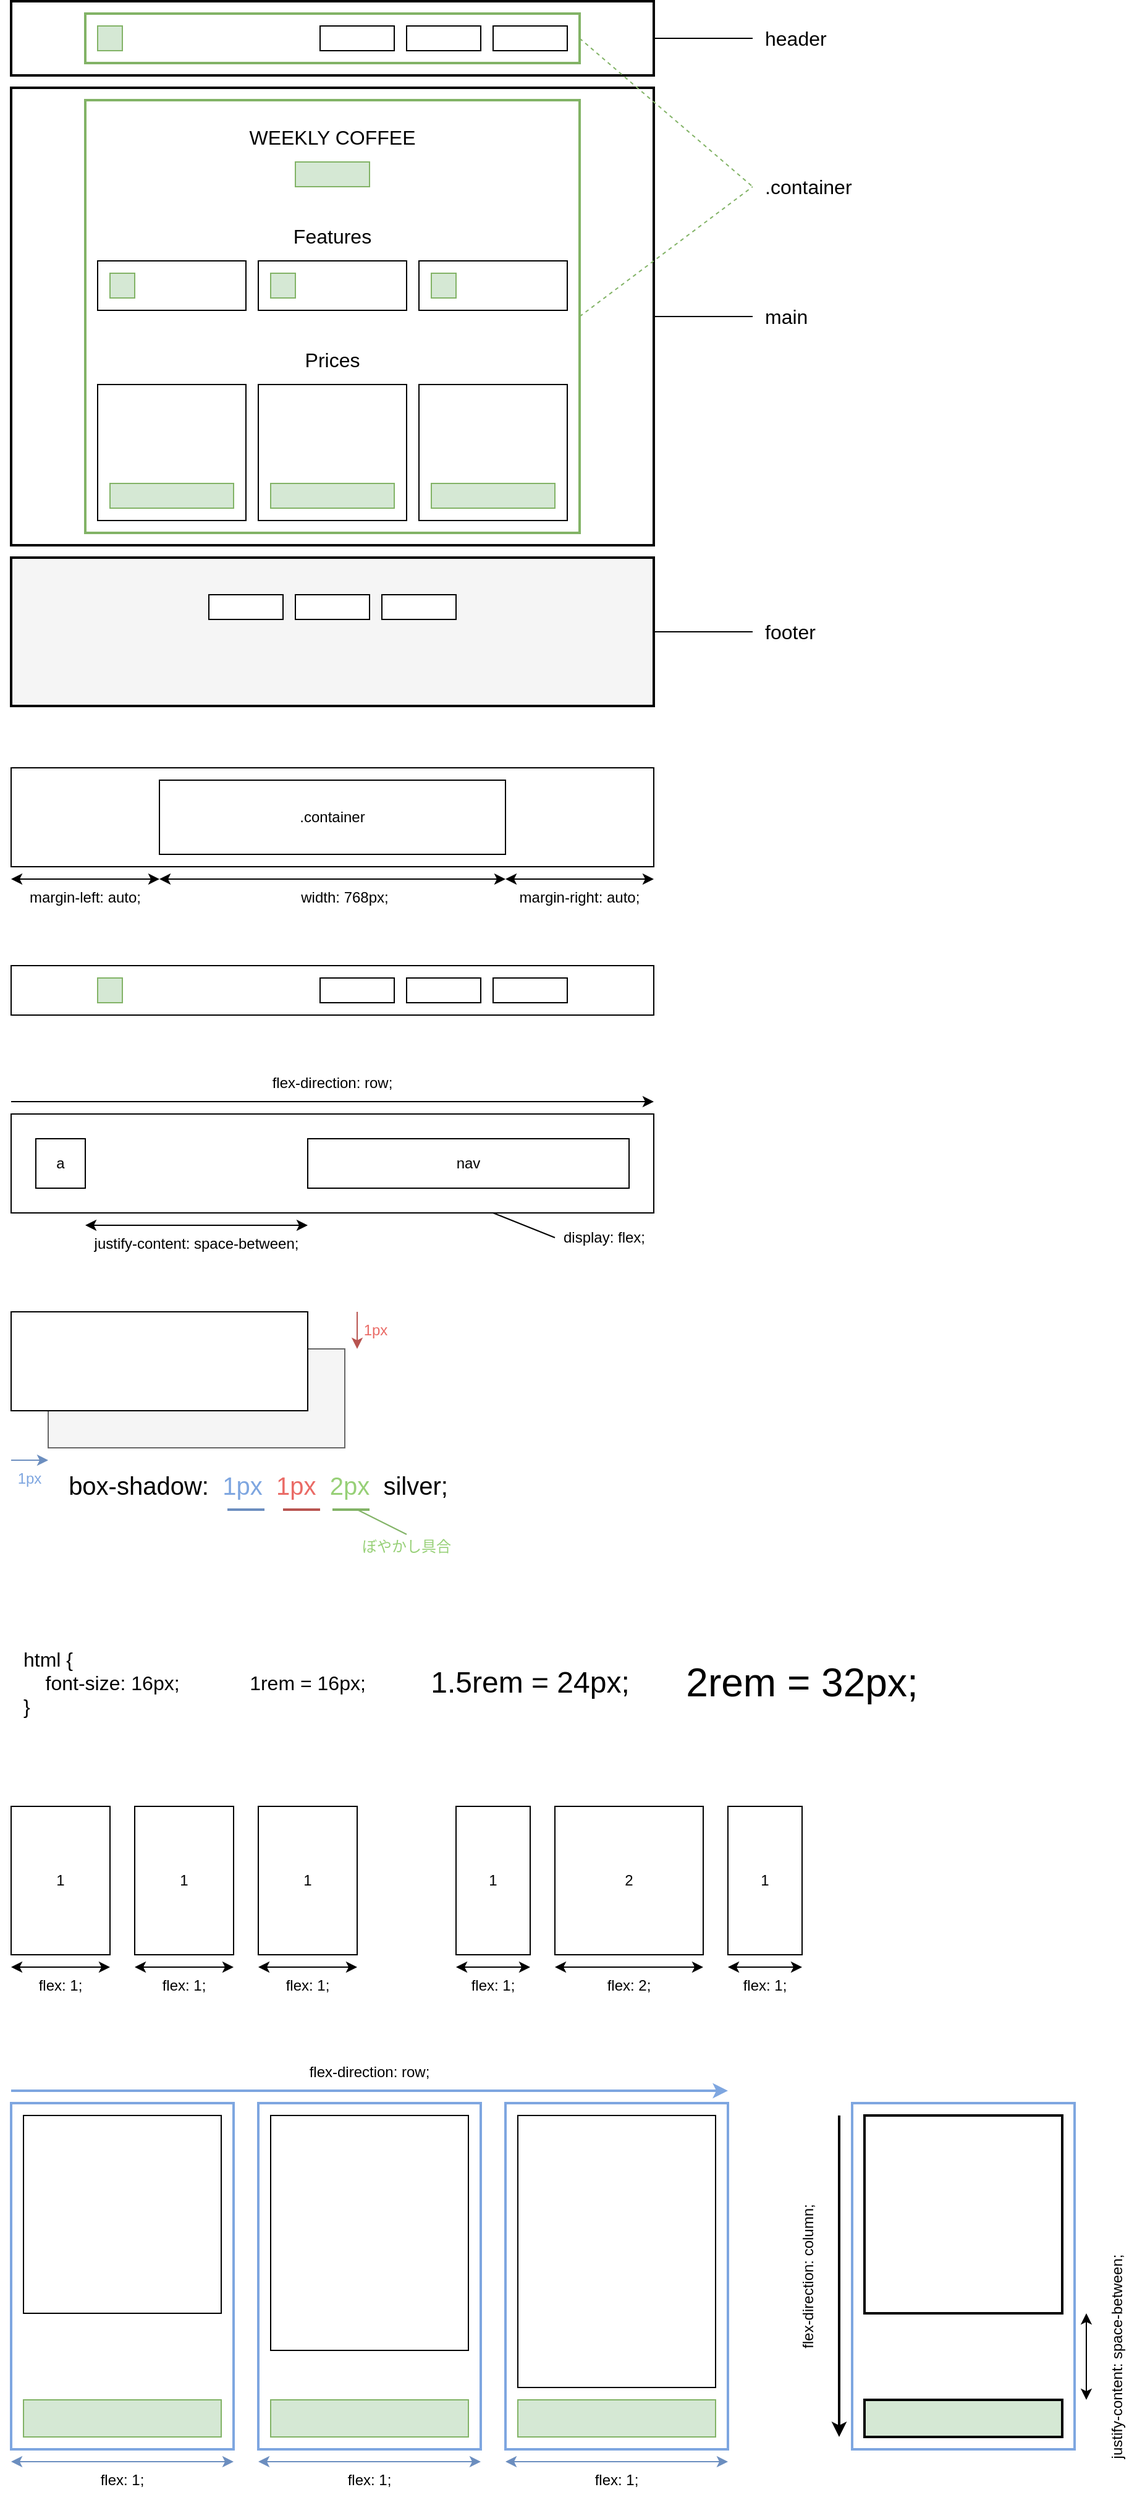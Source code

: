 <mxfile version="14.6.13" type="device" pages="2"><diagram id="ufCIuJMLDKT3AqVYMd8n" name="service"><mxGraphModel dx="1106" dy="997" grid="1" gridSize="10" guides="1" tooltips="1" connect="1" arrows="1" fold="1" page="1" pageScale="1" pageWidth="1169" pageHeight="827" math="0" shadow="0"><root><mxCell id="0"/><mxCell id="1" parent="0"/><mxCell id="zTgEbxhktrllJ_oPU48O-76" value="" style="rounded=0;whiteSpace=wrap;html=1;strokeWidth=1;fontSize=12;align=center;" parent="1" vertex="1"><mxGeometry x="40" y="920" width="520" height="80" as="geometry"/></mxCell><mxCell id="zTgEbxhktrllJ_oPU48O-57" value="a" style="rounded=0;whiteSpace=wrap;html=1;strokeWidth=1;fontSize=12;align=center;" parent="1" vertex="1"><mxGeometry x="60" y="940" width="40" height="40" as="geometry"/></mxCell><mxCell id="zTgEbxhktrllJ_oPU48O-5" value="" style="rounded=0;whiteSpace=wrap;html=1;fontSize=16;strokeWidth=2;" parent="1" vertex="1"><mxGeometry x="40" y="20" width="520" height="60" as="geometry"/></mxCell><mxCell id="zTgEbxhktrllJ_oPU48O-6" value="" style="rounded=0;whiteSpace=wrap;html=1;fontSize=16;strokeWidth=2;" parent="1" vertex="1"><mxGeometry x="40" y="90" width="520" height="370" as="geometry"/></mxCell><mxCell id="zTgEbxhktrllJ_oPU48O-7" value="" style="rounded=0;whiteSpace=wrap;html=1;fontSize=16;fillColor=#f5f5f5;fontColor=#333333;strokeWidth=2;" parent="1" vertex="1"><mxGeometry x="40" y="470" width="520" height="120" as="geometry"/></mxCell><mxCell id="zTgEbxhktrllJ_oPU48O-19" value="" style="rounded=0;whiteSpace=wrap;html=1;fontSize=16;" parent="1" vertex="1"><mxGeometry x="270" y="500" width="60" height="20" as="geometry"/></mxCell><mxCell id="zTgEbxhktrllJ_oPU48O-20" value="" style="rounded=0;whiteSpace=wrap;html=1;fontSize=16;" parent="1" vertex="1"><mxGeometry x="340" y="500" width="60" height="20" as="geometry"/></mxCell><mxCell id="zTgEbxhktrllJ_oPU48O-21" value="" style="rounded=0;whiteSpace=wrap;html=1;fontSize=16;" parent="1" vertex="1"><mxGeometry x="200" y="500" width="60" height="20" as="geometry"/></mxCell><mxCell id="zTgEbxhktrllJ_oPU48O-32" value="header" style="text;html=1;strokeColor=none;fillColor=none;align=left;verticalAlign=middle;whiteSpace=wrap;rounded=0;fontSize=16;spacingLeft=8;" parent="1" vertex="1"><mxGeometry x="640" y="30" width="120" height="40" as="geometry"/></mxCell><mxCell id="zTgEbxhktrllJ_oPU48O-33" value="main" style="text;html=1;strokeColor=none;fillColor=none;align=left;verticalAlign=middle;whiteSpace=wrap;rounded=0;fontSize=16;spacingLeft=8;" parent="1" vertex="1"><mxGeometry x="640" y="255" width="120" height="40" as="geometry"/></mxCell><mxCell id="zTgEbxhktrllJ_oPU48O-34" value="footer" style="text;html=1;strokeColor=none;fillColor=none;align=left;verticalAlign=middle;whiteSpace=wrap;rounded=0;fontSize=16;spacingLeft=8;" parent="1" vertex="1"><mxGeometry x="640" y="510" width="120" height="40" as="geometry"/></mxCell><mxCell id="zTgEbxhktrllJ_oPU48O-35" value="" style="endArrow=none;html=1;fontSize=16;exitX=1;exitY=0.5;exitDx=0;exitDy=0;entryX=0;entryY=0.5;entryDx=0;entryDy=0;" parent="1" source="zTgEbxhktrllJ_oPU48O-5" target="zTgEbxhktrllJ_oPU48O-32" edge="1"><mxGeometry width="50" height="50" relative="1" as="geometry"><mxPoint x="720" y="340" as="sourcePoint"/><mxPoint x="770" y="290" as="targetPoint"/></mxGeometry></mxCell><mxCell id="zTgEbxhktrllJ_oPU48O-36" value="" style="endArrow=none;html=1;fontSize=16;exitX=1;exitY=0.5;exitDx=0;exitDy=0;entryX=0;entryY=0.5;entryDx=0;entryDy=0;" parent="1" source="zTgEbxhktrllJ_oPU48O-6" target="zTgEbxhktrllJ_oPU48O-33" edge="1"><mxGeometry width="50" height="50" relative="1" as="geometry"><mxPoint x="690" y="370" as="sourcePoint"/><mxPoint x="740" y="320" as="targetPoint"/></mxGeometry></mxCell><mxCell id="zTgEbxhktrllJ_oPU48O-37" value="" style="endArrow=none;html=1;fontSize=16;exitX=1;exitY=0.5;exitDx=0;exitDy=0;entryX=0;entryY=0.5;entryDx=0;entryDy=0;" parent="1" source="zTgEbxhktrllJ_oPU48O-7" target="zTgEbxhktrllJ_oPU48O-34" edge="1"><mxGeometry width="50" height="50" relative="1" as="geometry"><mxPoint x="690" y="360" as="sourcePoint"/><mxPoint x="740" y="310" as="targetPoint"/></mxGeometry></mxCell><mxCell id="zTgEbxhktrllJ_oPU48O-39" value="" style="rounded=0;whiteSpace=wrap;html=1;fontSize=16;strokeWidth=2;strokeColor=#82b366;fillColor=none;" parent="1" vertex="1"><mxGeometry x="100" y="30" width="400" height="40" as="geometry"/></mxCell><mxCell id="zTgEbxhktrllJ_oPU48O-14" value="" style="rounded=0;whiteSpace=wrap;html=1;fontSize=16;" parent="1" vertex="1"><mxGeometry x="430" y="40" width="60" height="20" as="geometry"/></mxCell><mxCell id="zTgEbxhktrllJ_oPU48O-15" value="" style="rounded=0;whiteSpace=wrap;html=1;fontSize=16;" parent="1" vertex="1"><mxGeometry x="360" y="40" width="60" height="20" as="geometry"/></mxCell><mxCell id="zTgEbxhktrllJ_oPU48O-16" value="" style="rounded=0;whiteSpace=wrap;html=1;fontSize=16;" parent="1" vertex="1"><mxGeometry x="290" y="40" width="60" height="20" as="geometry"/></mxCell><mxCell id="zTgEbxhktrllJ_oPU48O-17" value="" style="rounded=0;whiteSpace=wrap;html=1;fontSize=16;fillColor=#d5e8d4;strokeColor=#82b366;" parent="1" vertex="1"><mxGeometry x="110" y="40" width="20" height="20" as="geometry"/></mxCell><mxCell id="zTgEbxhktrllJ_oPU48O-40" value="" style="rounded=0;whiteSpace=wrap;html=1;fontSize=16;strokeWidth=2;strokeColor=#82b366;fillColor=none;" parent="1" vertex="1"><mxGeometry x="100" y="100" width="400" height="350" as="geometry"/></mxCell><mxCell id="zTgEbxhktrllJ_oPU48O-8" value="WEEKLY COFFEE" style="rounded=0;whiteSpace=wrap;html=1;fontSize=16;verticalAlign=middle;spacingTop=0;strokeColor=none;fillColor=none;" parent="1" vertex="1"><mxGeometry x="100" y="110" width="400" height="40" as="geometry"/></mxCell><mxCell id="zTgEbxhktrllJ_oPU48O-9" value="Features" style="rounded=0;whiteSpace=wrap;html=1;fontSize=16;verticalAlign=middle;spacingTop=0;strokeColor=none;fillColor=none;" parent="1" vertex="1"><mxGeometry x="110" y="190" width="380" height="40" as="geometry"/></mxCell><mxCell id="zTgEbxhktrllJ_oPU48O-10" value="Prices" style="rounded=0;whiteSpace=wrap;html=1;fontSize=16;verticalAlign=middle;spacingTop=0;strokeColor=none;fillColor=none;" parent="1" vertex="1"><mxGeometry x="110" y="290" width="380" height="40" as="geometry"/></mxCell><mxCell id="zTgEbxhktrllJ_oPU48O-11" value="" style="rounded=0;whiteSpace=wrap;html=1;fontSize=16;" parent="1" vertex="1"><mxGeometry x="240" y="330" width="120" height="110" as="geometry"/></mxCell><mxCell id="zTgEbxhktrllJ_oPU48O-12" value="" style="rounded=0;whiteSpace=wrap;html=1;fontSize=16;" parent="1" vertex="1"><mxGeometry x="110" y="330" width="120" height="110" as="geometry"/></mxCell><mxCell id="zTgEbxhktrllJ_oPU48O-13" value="" style="rounded=0;whiteSpace=wrap;html=1;fontSize=16;" parent="1" vertex="1"><mxGeometry x="370" y="330" width="120" height="110" as="geometry"/></mxCell><mxCell id="zTgEbxhktrllJ_oPU48O-18" value="" style="rounded=0;whiteSpace=wrap;html=1;fontSize=16;fillColor=#d5e8d4;strokeColor=#82b366;" parent="1" vertex="1"><mxGeometry x="270" y="150" width="60" height="20" as="geometry"/></mxCell><mxCell id="zTgEbxhktrllJ_oPU48O-23" value="" style="rounded=0;whiteSpace=wrap;html=1;fontSize=16;fillColor=#d5e8d4;strokeColor=#82b366;" parent="1" vertex="1"><mxGeometry x="120" y="410" width="100" height="20" as="geometry"/></mxCell><mxCell id="zTgEbxhktrllJ_oPU48O-24" value="" style="rounded=0;whiteSpace=wrap;html=1;fontSize=16;fillColor=#d5e8d4;strokeColor=#82b366;" parent="1" vertex="1"><mxGeometry x="250" y="410" width="100" height="20" as="geometry"/></mxCell><mxCell id="zTgEbxhktrllJ_oPU48O-25" value="" style="rounded=0;whiteSpace=wrap;html=1;fontSize=16;fillColor=#d5e8d4;strokeColor=#82b366;" parent="1" vertex="1"><mxGeometry x="380" y="410" width="100" height="20" as="geometry"/></mxCell><mxCell id="zTgEbxhktrllJ_oPU48O-26" value="" style="rounded=0;whiteSpace=wrap;html=1;fontSize=16;" parent="1" vertex="1"><mxGeometry x="110" y="230" width="120" height="40" as="geometry"/></mxCell><mxCell id="zTgEbxhktrllJ_oPU48O-27" value="" style="rounded=0;whiteSpace=wrap;html=1;fontSize=16;" parent="1" vertex="1"><mxGeometry x="240" y="230" width="120" height="40" as="geometry"/></mxCell><mxCell id="zTgEbxhktrllJ_oPU48O-28" value="" style="rounded=0;whiteSpace=wrap;html=1;fontSize=16;" parent="1" vertex="1"><mxGeometry x="370" y="230" width="120" height="40" as="geometry"/></mxCell><mxCell id="zTgEbxhktrllJ_oPU48O-29" value="" style="rounded=0;whiteSpace=wrap;html=1;fontSize=16;fillColor=#d5e8d4;strokeColor=#82b366;" parent="1" vertex="1"><mxGeometry x="120" y="240" width="20" height="20" as="geometry"/></mxCell><mxCell id="zTgEbxhktrllJ_oPU48O-30" value="" style="rounded=0;whiteSpace=wrap;html=1;fontSize=16;fillColor=#d5e8d4;strokeColor=#82b366;" parent="1" vertex="1"><mxGeometry x="250" y="240" width="20" height="20" as="geometry"/></mxCell><mxCell id="zTgEbxhktrllJ_oPU48O-31" value="" style="rounded=0;whiteSpace=wrap;html=1;fontSize=16;fillColor=#d5e8d4;strokeColor=#82b366;" parent="1" vertex="1"><mxGeometry x="380" y="240" width="20" height="20" as="geometry"/></mxCell><mxCell id="zTgEbxhktrllJ_oPU48O-41" value=".container" style="text;html=1;strokeColor=none;fillColor=none;align=left;verticalAlign=middle;whiteSpace=wrap;rounded=0;fontSize=16;spacingLeft=8;" parent="1" vertex="1"><mxGeometry x="640" y="150" width="200" height="40" as="geometry"/></mxCell><mxCell id="zTgEbxhktrllJ_oPU48O-42" value="" style="endArrow=none;html=1;strokeWidth=1;fontSize=16;exitX=1;exitY=0.5;exitDx=0;exitDy=0;entryX=0;entryY=0.5;entryDx=0;entryDy=0;dashed=1;fillColor=#d5e8d4;strokeColor=#82b366;" parent="1" source="zTgEbxhktrllJ_oPU48O-39" target="zTgEbxhktrllJ_oPU48O-41" edge="1"><mxGeometry width="50" height="50" relative="1" as="geometry"><mxPoint x="750" y="250" as="sourcePoint"/><mxPoint x="800" y="200" as="targetPoint"/></mxGeometry></mxCell><mxCell id="zTgEbxhktrllJ_oPU48O-43" value="" style="endArrow=none;html=1;strokeWidth=1;fontSize=16;exitX=1;exitY=0.5;exitDx=0;exitDy=0;entryX=0;entryY=0.5;entryDx=0;entryDy=0;dashed=1;fillColor=#d5e8d4;strokeColor=#82b366;" parent="1" source="zTgEbxhktrllJ_oPU48O-40" target="zTgEbxhktrllJ_oPU48O-41" edge="1"><mxGeometry width="50" height="50" relative="1" as="geometry"><mxPoint x="760" y="270" as="sourcePoint"/><mxPoint x="810" y="220" as="targetPoint"/></mxGeometry></mxCell><mxCell id="zTgEbxhktrllJ_oPU48O-44" value="" style="rounded=0;whiteSpace=wrap;html=1;strokeWidth=1;fontSize=16;align=left;" parent="1" vertex="1"><mxGeometry x="40" y="640" width="520" height="80" as="geometry"/></mxCell><mxCell id="zTgEbxhktrllJ_oPU48O-45" value=".container" style="rounded=0;whiteSpace=wrap;html=1;strokeWidth=1;fontSize=12;align=center;" parent="1" vertex="1"><mxGeometry x="160" y="650" width="280" height="60" as="geometry"/></mxCell><mxCell id="zTgEbxhktrllJ_oPU48O-46" value="" style="endArrow=classic;startArrow=classic;html=1;strokeWidth=1;fontSize=16;" parent="1" edge="1"><mxGeometry width="50" height="50" relative="1" as="geometry"><mxPoint x="160" y="730" as="sourcePoint"/><mxPoint x="440" y="730" as="targetPoint"/></mxGeometry></mxCell><mxCell id="zTgEbxhktrllJ_oPU48O-47" value="width: 768px;" style="text;html=1;strokeColor=none;fillColor=none;align=center;verticalAlign=middle;whiteSpace=wrap;rounded=0;fontSize=12;" parent="1" vertex="1"><mxGeometry x="250" y="730" width="120" height="30" as="geometry"/></mxCell><mxCell id="zTgEbxhktrllJ_oPU48O-48" value="" style="endArrow=classic;startArrow=classic;html=1;strokeWidth=1;fontSize=12;" parent="1" edge="1"><mxGeometry width="50" height="50" relative="1" as="geometry"><mxPoint x="40" y="730" as="sourcePoint"/><mxPoint x="160" y="730" as="targetPoint"/></mxGeometry></mxCell><mxCell id="zTgEbxhktrllJ_oPU48O-49" value="margin-left: auto;" style="text;html=1;strokeColor=none;fillColor=none;align=center;verticalAlign=middle;whiteSpace=wrap;rounded=0;fontSize=12;" parent="1" vertex="1"><mxGeometry x="40" y="730" width="120" height="30" as="geometry"/></mxCell><mxCell id="zTgEbxhktrllJ_oPU48O-50" value="" style="endArrow=classic;startArrow=classic;html=1;strokeWidth=1;fontSize=12;" parent="1" edge="1"><mxGeometry width="50" height="50" relative="1" as="geometry"><mxPoint x="440" y="730" as="sourcePoint"/><mxPoint x="560" y="730" as="targetPoint"/></mxGeometry></mxCell><mxCell id="zTgEbxhktrllJ_oPU48O-51" value="margin-right: auto;" style="text;html=1;strokeColor=none;fillColor=none;align=center;verticalAlign=middle;whiteSpace=wrap;rounded=0;fontSize=12;" parent="1" vertex="1"><mxGeometry x="440" y="730" width="120" height="30" as="geometry"/></mxCell><mxCell id="zTgEbxhktrllJ_oPU48O-77" value="display: flex;" style="text;html=1;strokeColor=none;fillColor=none;align=center;verticalAlign=middle;whiteSpace=wrap;rounded=0;fontSize=12;" parent="1" vertex="1"><mxGeometry x="480" y="1000" width="80" height="40" as="geometry"/></mxCell><mxCell id="zTgEbxhktrllJ_oPU48O-78" value="" style="endArrow=none;html=1;strokeWidth=1;fontSize=12;exitX=0.75;exitY=1;exitDx=0;exitDy=0;entryX=0;entryY=0.5;entryDx=0;entryDy=0;" parent="1" source="zTgEbxhktrllJ_oPU48O-76" target="zTgEbxhktrllJ_oPU48O-77" edge="1"><mxGeometry width="50" height="50" relative="1" as="geometry"><mxPoint x="530" y="1060" as="sourcePoint"/><mxPoint x="580" y="1010" as="targetPoint"/></mxGeometry></mxCell><mxCell id="zTgEbxhktrllJ_oPU48O-81" value="nav" style="rounded=0;whiteSpace=wrap;html=1;strokeWidth=1;fontSize=12;align=center;" parent="1" vertex="1"><mxGeometry x="280" y="940" width="260" height="40" as="geometry"/></mxCell><mxCell id="zTgEbxhktrllJ_oPU48O-83" value="" style="endArrow=classic;html=1;strokeWidth=1;fontSize=12;" parent="1" edge="1"><mxGeometry width="50" height="50" relative="1" as="geometry"><mxPoint x="40" y="910" as="sourcePoint"/><mxPoint x="560" y="910" as="targetPoint"/></mxGeometry></mxCell><mxCell id="zTgEbxhktrllJ_oPU48O-84" value="flex-direction: row;" style="text;html=1;strokeColor=none;fillColor=none;align=center;verticalAlign=middle;whiteSpace=wrap;rounded=0;fontSize=12;" parent="1" vertex="1"><mxGeometry x="240" y="880" width="120" height="30" as="geometry"/></mxCell><mxCell id="zTgEbxhktrllJ_oPU48O-85" value="" style="endArrow=classic;startArrow=classic;html=1;strokeWidth=1;fontSize=12;" parent="1" edge="1"><mxGeometry width="50" height="50" relative="1" as="geometry"><mxPoint x="100" y="1010" as="sourcePoint"/><mxPoint x="280" y="1010" as="targetPoint"/></mxGeometry></mxCell><mxCell id="zTgEbxhktrllJ_oPU48O-86" value="justify-content: space-between;" style="text;html=1;strokeColor=none;fillColor=none;align=center;verticalAlign=middle;whiteSpace=wrap;rounded=0;fontSize=12;" parent="1" vertex="1"><mxGeometry x="100" y="1010" width="180" height="30" as="geometry"/></mxCell><mxCell id="zTgEbxhktrllJ_oPU48O-87" value="" style="rounded=0;whiteSpace=wrap;html=1;fontSize=16;strokeWidth=1;" parent="1" vertex="1"><mxGeometry x="40" y="800" width="520" height="40" as="geometry"/></mxCell><mxCell id="zTgEbxhktrllJ_oPU48O-89" value="" style="rounded=0;whiteSpace=wrap;html=1;fontSize=16;" parent="1" vertex="1"><mxGeometry x="430" y="810" width="60" height="20" as="geometry"/></mxCell><mxCell id="zTgEbxhktrllJ_oPU48O-90" value="" style="rounded=0;whiteSpace=wrap;html=1;fontSize=16;" parent="1" vertex="1"><mxGeometry x="360" y="810" width="60" height="20" as="geometry"/></mxCell><mxCell id="zTgEbxhktrllJ_oPU48O-91" value="" style="rounded=0;whiteSpace=wrap;html=1;fontSize=16;" parent="1" vertex="1"><mxGeometry x="290" y="810" width="60" height="20" as="geometry"/></mxCell><mxCell id="zTgEbxhktrllJ_oPU48O-92" value="" style="rounded=0;whiteSpace=wrap;html=1;fontSize=16;fillColor=#d5e8d4;strokeColor=#82b366;" parent="1" vertex="1"><mxGeometry x="110" y="810" width="20" height="20" as="geometry"/></mxCell><mxCell id="zTgEbxhktrllJ_oPU48O-97" value="" style="endArrow=classic;html=1;strokeWidth=1;fontSize=12;fontColor=#FFFFFF;fillColor=#dae8fc;strokeColor=#6c8ebf;" parent="1" edge="1"><mxGeometry width="50" height="50" relative="1" as="geometry"><mxPoint x="40" y="1200" as="sourcePoint"/><mxPoint x="70" y="1200" as="targetPoint"/></mxGeometry></mxCell><mxCell id="zTgEbxhktrllJ_oPU48O-98" value="" style="rounded=0;whiteSpace=wrap;html=1;shadow=0;strokeWidth=1;fontSize=12;align=center;fillColor=#f5f5f5;fontColor=#333333;strokeColor=#666666;" parent="1" vertex="1"><mxGeometry x="70" y="1110" width="240" height="80" as="geometry"/></mxCell><mxCell id="zTgEbxhktrllJ_oPU48O-99" value="" style="rounded=0;whiteSpace=wrap;html=1;shadow=0;strokeWidth=1;fontSize=12;align=center;" parent="1" vertex="1"><mxGeometry x="40" y="1080" width="240" height="80" as="geometry"/></mxCell><mxCell id="zTgEbxhktrllJ_oPU48O-100" value="1px" style="text;html=1;strokeColor=none;fillColor=none;align=center;verticalAlign=middle;whiteSpace=wrap;rounded=0;fontSize=12;fontColor=#7EA6E0;" parent="1" vertex="1"><mxGeometry x="40" y="1200" width="30" height="30" as="geometry"/></mxCell><mxCell id="zTgEbxhktrllJ_oPU48O-101" value="" style="endArrow=classic;html=1;strokeWidth=1;fontSize=12;fontColor=#FFFFFF;fillColor=#f8cecc;strokeColor=#b85450;" parent="1" edge="1"><mxGeometry width="50" height="50" relative="1" as="geometry"><mxPoint x="320" y="1080" as="sourcePoint"/><mxPoint x="320" y="1110" as="targetPoint"/></mxGeometry></mxCell><mxCell id="zTgEbxhktrllJ_oPU48O-102" value="1px" style="text;html=1;strokeColor=none;fillColor=none;align=center;verticalAlign=middle;whiteSpace=wrap;rounded=0;fontSize=12;fontColor=#EA6B66;" parent="1" vertex="1"><mxGeometry x="320" y="1080" width="30" height="30" as="geometry"/></mxCell><mxCell id="zTgEbxhktrllJ_oPU48O-103" value="box-shadow:&amp;nbsp;&amp;nbsp;&lt;font color=&quot;#7ea6e0&quot;&gt;1px&lt;/font&gt;&amp;nbsp;&amp;nbsp;&lt;font color=&quot;#ea6b66&quot;&gt;1px&lt;/font&gt;&amp;nbsp; &lt;font color=&quot;#97d077&quot;&gt;2px&lt;/font&gt;&amp;nbsp; silver;" style="text;html=1;strokeColor=none;fillColor=none;align=center;verticalAlign=middle;whiteSpace=wrap;rounded=0;fontSize=20;" parent="1" vertex="1"><mxGeometry x="80" y="1200" width="320" height="40" as="geometry"/></mxCell><mxCell id="zTgEbxhktrllJ_oPU48O-104" value="" style="endArrow=none;html=1;strokeWidth=2;fontSize=16;fontColor=#FFFFFF;fillColor=#dae8fc;strokeColor=#6c8ebf;" parent="1" edge="1"><mxGeometry width="50" height="50" relative="1" as="geometry"><mxPoint x="215" y="1240" as="sourcePoint"/><mxPoint x="245" y="1240" as="targetPoint"/></mxGeometry></mxCell><mxCell id="zTgEbxhktrllJ_oPU48O-105" value="" style="endArrow=none;html=1;strokeWidth=2;fontSize=16;fontColor=#FFFFFF;fillColor=#f8cecc;strokeColor=#b85450;" parent="1" edge="1"><mxGeometry width="50" height="50" relative="1" as="geometry"><mxPoint x="260" y="1240" as="sourcePoint"/><mxPoint x="290" y="1240" as="targetPoint"/></mxGeometry></mxCell><mxCell id="zTgEbxhktrllJ_oPU48O-106" value="" style="endArrow=none;html=1;strokeWidth=2;fontSize=16;fontColor=#FFFFFF;fillColor=#d5e8d4;strokeColor=#82b366;" parent="1" edge="1"><mxGeometry width="50" height="50" relative="1" as="geometry"><mxPoint x="300" y="1240" as="sourcePoint"/><mxPoint x="330" y="1240" as="targetPoint"/></mxGeometry></mxCell><mxCell id="zTgEbxhktrllJ_oPU48O-107" value="ぼやかし具合" style="text;html=1;align=center;verticalAlign=middle;whiteSpace=wrap;rounded=0;shadow=0;fontSize=12;fontColor=#97D077;" parent="1" vertex="1"><mxGeometry x="320" y="1260" width="80" height="20" as="geometry"/></mxCell><mxCell id="zTgEbxhktrllJ_oPU48O-108" value="" style="endArrow=none;html=1;strokeWidth=1;fontSize=12;fontColor=#EA6B66;exitX=0.5;exitY=0;exitDx=0;exitDy=0;fillColor=#d5e8d4;strokeColor=#82b366;" parent="1" source="zTgEbxhktrllJ_oPU48O-107" edge="1"><mxGeometry width="50" height="50" relative="1" as="geometry"><mxPoint x="400" y="1330" as="sourcePoint"/><mxPoint x="320" y="1240" as="targetPoint"/></mxGeometry></mxCell><mxCell id="HXuzq5i7zL3-1oR9w9y_-1" value="1" style="rounded=0;whiteSpace=wrap;html=1;strokeWidth=1;fontSize=12;align=center;" parent="1" vertex="1"><mxGeometry x="40" y="1480" width="80" height="120" as="geometry"/></mxCell><mxCell id="HXuzq5i7zL3-1oR9w9y_-6" value="" style="endArrow=classic;startArrow=classic;html=1;" parent="1" edge="1"><mxGeometry width="50" height="50" relative="1" as="geometry"><mxPoint x="40" y="1610" as="sourcePoint"/><mxPoint x="120" y="1610" as="targetPoint"/></mxGeometry></mxCell><mxCell id="HXuzq5i7zL3-1oR9w9y_-8" value="1" style="rounded=0;whiteSpace=wrap;html=1;strokeWidth=1;fontSize=12;align=center;" parent="1" vertex="1"><mxGeometry x="140" y="1480" width="80" height="120" as="geometry"/></mxCell><mxCell id="HXuzq5i7zL3-1oR9w9y_-9" value="1" style="rounded=0;whiteSpace=wrap;html=1;strokeWidth=1;fontSize=12;align=center;" parent="1" vertex="1"><mxGeometry x="240" y="1480" width="80" height="120" as="geometry"/></mxCell><mxCell id="HXuzq5i7zL3-1oR9w9y_-10" value="1" style="rounded=0;whiteSpace=wrap;html=1;strokeWidth=1;fontSize=12;align=center;" parent="1" vertex="1"><mxGeometry x="400" y="1480" width="60" height="120" as="geometry"/></mxCell><mxCell id="HXuzq5i7zL3-1oR9w9y_-11" value="2" style="rounded=0;whiteSpace=wrap;html=1;strokeWidth=1;fontSize=12;align=center;" parent="1" vertex="1"><mxGeometry x="480" y="1480" width="120" height="120" as="geometry"/></mxCell><mxCell id="HXuzq5i7zL3-1oR9w9y_-12" value="1" style="rounded=0;whiteSpace=wrap;html=1;strokeWidth=1;fontSize=12;align=center;" parent="1" vertex="1"><mxGeometry x="620" y="1480" width="60" height="120" as="geometry"/></mxCell><mxCell id="HXuzq5i7zL3-1oR9w9y_-13" value="" style="endArrow=classic;startArrow=classic;html=1;" parent="1" edge="1"><mxGeometry width="50" height="50" relative="1" as="geometry"><mxPoint x="140" y="1610" as="sourcePoint"/><mxPoint x="220" y="1610" as="targetPoint"/></mxGeometry></mxCell><mxCell id="HXuzq5i7zL3-1oR9w9y_-14" value="" style="endArrow=classic;startArrow=classic;html=1;" parent="1" edge="1"><mxGeometry width="50" height="50" relative="1" as="geometry"><mxPoint x="240" y="1610" as="sourcePoint"/><mxPoint x="320" y="1610" as="targetPoint"/></mxGeometry></mxCell><mxCell id="HXuzq5i7zL3-1oR9w9y_-15" value="flex: 1;" style="text;html=1;strokeColor=none;fillColor=none;align=center;verticalAlign=middle;whiteSpace=wrap;rounded=0;" parent="1" vertex="1"><mxGeometry x="40" y="1610" width="80" height="30" as="geometry"/></mxCell><mxCell id="HXuzq5i7zL3-1oR9w9y_-16" value="flex: 1;" style="text;html=1;strokeColor=none;fillColor=none;align=center;verticalAlign=middle;whiteSpace=wrap;rounded=0;" parent="1" vertex="1"><mxGeometry x="140" y="1610" width="80" height="30" as="geometry"/></mxCell><mxCell id="HXuzq5i7zL3-1oR9w9y_-17" value="flex: 1;" style="text;html=1;strokeColor=none;fillColor=none;align=center;verticalAlign=middle;whiteSpace=wrap;rounded=0;" parent="1" vertex="1"><mxGeometry x="240" y="1610" width="80" height="30" as="geometry"/></mxCell><mxCell id="HXuzq5i7zL3-1oR9w9y_-18" value="" style="endArrow=classic;startArrow=classic;html=1;" parent="1" edge="1"><mxGeometry width="50" height="50" relative="1" as="geometry"><mxPoint x="400" y="1610" as="sourcePoint"/><mxPoint x="460" y="1610" as="targetPoint"/></mxGeometry></mxCell><mxCell id="HXuzq5i7zL3-1oR9w9y_-19" value="flex: 1;" style="text;html=1;strokeColor=none;fillColor=none;align=center;verticalAlign=middle;whiteSpace=wrap;rounded=0;" parent="1" vertex="1"><mxGeometry x="400" y="1610" width="60" height="30" as="geometry"/></mxCell><mxCell id="HXuzq5i7zL3-1oR9w9y_-20" value="" style="endArrow=classic;startArrow=classic;html=1;" parent="1" edge="1"><mxGeometry width="50" height="50" relative="1" as="geometry"><mxPoint x="620" y="1610" as="sourcePoint"/><mxPoint x="680" y="1610" as="targetPoint"/></mxGeometry></mxCell><mxCell id="HXuzq5i7zL3-1oR9w9y_-21" value="flex: 1;" style="text;html=1;strokeColor=none;fillColor=none;align=center;verticalAlign=middle;whiteSpace=wrap;rounded=0;" parent="1" vertex="1"><mxGeometry x="620" y="1610" width="60" height="30" as="geometry"/></mxCell><mxCell id="HXuzq5i7zL3-1oR9w9y_-22" value="" style="endArrow=classic;startArrow=classic;html=1;" parent="1" edge="1"><mxGeometry width="50" height="50" relative="1" as="geometry"><mxPoint x="480" y="1610" as="sourcePoint"/><mxPoint x="600" y="1610" as="targetPoint"/></mxGeometry></mxCell><mxCell id="HXuzq5i7zL3-1oR9w9y_-23" value="flex: 2;" style="text;html=1;strokeColor=none;fillColor=none;align=center;verticalAlign=middle;whiteSpace=wrap;rounded=0;" parent="1" vertex="1"><mxGeometry x="480" y="1610" width="120" height="30" as="geometry"/></mxCell><mxCell id="HXuzq5i7zL3-1oR9w9y_-24" value="" style="rounded=0;whiteSpace=wrap;html=1;strokeColor=#7EA6E0;strokeWidth=2;" parent="1" vertex="1"><mxGeometry x="40" y="1720" width="180" height="280" as="geometry"/></mxCell><mxCell id="HXuzq5i7zL3-1oR9w9y_-25" value="" style="rounded=0;whiteSpace=wrap;html=1;strokeWidth=2;strokeColor=#7EA6E0;" parent="1" vertex="1"><mxGeometry x="240" y="1720" width="180" height="280" as="geometry"/></mxCell><mxCell id="HXuzq5i7zL3-1oR9w9y_-26" value="" style="rounded=0;whiteSpace=wrap;html=1;strokeWidth=2;strokeColor=#7EA6E0;" parent="1" vertex="1"><mxGeometry x="440" y="1720" width="180" height="280" as="geometry"/></mxCell><mxCell id="HXuzq5i7zL3-1oR9w9y_-27" value="" style="rounded=0;whiteSpace=wrap;html=1;" parent="1" vertex="1"><mxGeometry x="50" y="1730" width="160" height="160" as="geometry"/></mxCell><mxCell id="HXuzq5i7zL3-1oR9w9y_-28" value="" style="rounded=0;whiteSpace=wrap;html=1;fillColor=#d5e8d4;strokeColor=#82b366;" parent="1" vertex="1"><mxGeometry x="50" y="1960" width="160" height="30" as="geometry"/></mxCell><mxCell id="HXuzq5i7zL3-1oR9w9y_-29" value="" style="rounded=0;whiteSpace=wrap;html=1;fillColor=#d5e8d4;strokeColor=#82b366;" parent="1" vertex="1"><mxGeometry x="250" y="1960" width="160" height="30" as="geometry"/></mxCell><mxCell id="HXuzq5i7zL3-1oR9w9y_-30" value="" style="rounded=0;whiteSpace=wrap;html=1;fillColor=#d5e8d4;strokeColor=#82b366;" parent="1" vertex="1"><mxGeometry x="450" y="1960" width="160" height="30" as="geometry"/></mxCell><mxCell id="HXuzq5i7zL3-1oR9w9y_-31" value="" style="rounded=0;whiteSpace=wrap;html=1;" parent="1" vertex="1"><mxGeometry x="250" y="1730" width="160" height="190" as="geometry"/></mxCell><mxCell id="HXuzq5i7zL3-1oR9w9y_-32" value="" style="rounded=0;whiteSpace=wrap;html=1;" parent="1" vertex="1"><mxGeometry x="450" y="1730" width="160" height="220" as="geometry"/></mxCell><mxCell id="HXuzq5i7zL3-1oR9w9y_-34" value="" style="endArrow=classic;html=1;strokeWidth=2;strokeColor=#7EA6E0;" parent="1" edge="1"><mxGeometry width="50" height="50" relative="1" as="geometry"><mxPoint x="40" y="1710" as="sourcePoint"/><mxPoint x="620" y="1710" as="targetPoint"/></mxGeometry></mxCell><mxCell id="HXuzq5i7zL3-1oR9w9y_-35" value="flex-direction: row;" style="text;html=1;strokeColor=none;fillColor=none;align=center;verticalAlign=middle;whiteSpace=wrap;rounded=0;" parent="1" vertex="1"><mxGeometry x="240" y="1680" width="180" height="30" as="geometry"/></mxCell><mxCell id="HXuzq5i7zL3-1oR9w9y_-39" value="" style="endArrow=classic;startArrow=classic;html=1;fillColor=#dae8fc;strokeColor=#6c8ebf;" parent="1" edge="1"><mxGeometry width="50" height="50" relative="1" as="geometry"><mxPoint x="40" y="2010" as="sourcePoint"/><mxPoint x="220" y="2010" as="targetPoint"/></mxGeometry></mxCell><mxCell id="HXuzq5i7zL3-1oR9w9y_-40" value="flex: 1;" style="text;html=1;strokeColor=none;fillColor=none;align=center;verticalAlign=middle;whiteSpace=wrap;rounded=0;" parent="1" vertex="1"><mxGeometry x="40" y="2010" width="180" height="30" as="geometry"/></mxCell><mxCell id="HXuzq5i7zL3-1oR9w9y_-43" value="" style="endArrow=classic;startArrow=classic;html=1;fillColor=#dae8fc;strokeColor=#6c8ebf;" parent="1" edge="1"><mxGeometry width="50" height="50" relative="1" as="geometry"><mxPoint x="240" y="2010" as="sourcePoint"/><mxPoint x="420" y="2010" as="targetPoint"/></mxGeometry></mxCell><mxCell id="HXuzq5i7zL3-1oR9w9y_-44" value="flex: 1;" style="text;html=1;strokeColor=none;fillColor=none;align=center;verticalAlign=middle;whiteSpace=wrap;rounded=0;" parent="1" vertex="1"><mxGeometry x="240" y="2010" width="180" height="30" as="geometry"/></mxCell><mxCell id="HXuzq5i7zL3-1oR9w9y_-45" value="" style="endArrow=classic;startArrow=classic;html=1;fillColor=#dae8fc;strokeColor=#6c8ebf;" parent="1" edge="1"><mxGeometry width="50" height="50" relative="1" as="geometry"><mxPoint x="440" y="2010" as="sourcePoint"/><mxPoint x="620" y="2010" as="targetPoint"/></mxGeometry></mxCell><mxCell id="HXuzq5i7zL3-1oR9w9y_-46" value="flex: 1;" style="text;html=1;strokeColor=none;fillColor=none;align=center;verticalAlign=middle;whiteSpace=wrap;rounded=0;" parent="1" vertex="1"><mxGeometry x="440" y="2010" width="180" height="30" as="geometry"/></mxCell><mxCell id="HXuzq5i7zL3-1oR9w9y_-47" value="" style="rounded=0;whiteSpace=wrap;html=1;strokeColor=#7EA6E0;strokeWidth=2;" parent="1" vertex="1"><mxGeometry x="720.5" y="1720" width="180" height="280" as="geometry"/></mxCell><mxCell id="HXuzq5i7zL3-1oR9w9y_-48" value="" style="rounded=0;whiteSpace=wrap;html=1;strokeWidth=2;" parent="1" vertex="1"><mxGeometry x="730.5" y="1730" width="160" height="160" as="geometry"/></mxCell><mxCell id="HXuzq5i7zL3-1oR9w9y_-49" value="" style="rounded=0;whiteSpace=wrap;html=1;fillColor=#d5e8d4;strokeWidth=2;" parent="1" vertex="1"><mxGeometry x="730.5" y="1960" width="160" height="30" as="geometry"/></mxCell><mxCell id="HXuzq5i7zL3-1oR9w9y_-50" value="" style="endArrow=classic;html=1;strokeColor=#000000;strokeWidth=2;" parent="1" edge="1"><mxGeometry width="50" height="50" relative="1" as="geometry"><mxPoint x="710" y="1730" as="sourcePoint"/><mxPoint x="710" y="1990" as="targetPoint"/></mxGeometry></mxCell><mxCell id="HXuzq5i7zL3-1oR9w9y_-51" value="flex-direction: column;" style="text;html=1;strokeColor=none;fillColor=none;align=center;verticalAlign=middle;whiteSpace=wrap;rounded=0;rotation=-90;" parent="1" vertex="1"><mxGeometry x="610" y="1840" width="150" height="40" as="geometry"/></mxCell><mxCell id="HXuzq5i7zL3-1oR9w9y_-54" value="" style="endArrow=classic;startArrow=classic;html=1;strokeColor=#000000;strokeWidth=1;" parent="1" edge="1"><mxGeometry width="50" height="50" relative="1" as="geometry"><mxPoint x="910" y="1960" as="sourcePoint"/><mxPoint x="910" y="1890" as="targetPoint"/></mxGeometry></mxCell><mxCell id="HXuzq5i7zL3-1oR9w9y_-55" value="justify-content: space-between;" style="text;html=1;strokeColor=none;fillColor=none;align=center;verticalAlign=middle;whiteSpace=wrap;rounded=0;rotation=-90;" parent="1" vertex="1"><mxGeometry x="830" y="1910" width="210" height="30" as="geometry"/></mxCell><mxCell id="HXuzq5i7zL3-1oR9w9y_-65" value="html {&lt;br&gt;&amp;nbsp; &amp;nbsp; font-size: 16px;&lt;br&gt;}" style="text;html=1;strokeColor=none;fillColor=none;align=left;verticalAlign=middle;whiteSpace=wrap;rounded=0;fontSize=16;spacingLeft=8;" parent="1" vertex="1"><mxGeometry x="40" y="1320" width="160" height="120" as="geometry"/></mxCell><mxCell id="HXuzq5i7zL3-1oR9w9y_-67" value="1rem = 16px;" style="text;html=1;strokeColor=none;fillColor=none;align=center;verticalAlign=middle;whiteSpace=wrap;rounded=0;fontSize=16;" parent="1" vertex="1"><mxGeometry x="200" y="1320" width="160" height="120" as="geometry"/></mxCell><mxCell id="HXuzq5i7zL3-1oR9w9y_-69" value="2rem = 32px;" style="text;html=1;strokeColor=none;fillColor=none;align=center;verticalAlign=middle;whiteSpace=wrap;rounded=0;fontSize=32;" parent="1" vertex="1"><mxGeometry x="560" y="1320" width="240" height="120" as="geometry"/></mxCell><mxCell id="HXuzq5i7zL3-1oR9w9y_-71" value="1.5rem = 24px;" style="text;html=1;strokeColor=none;fillColor=none;align=center;verticalAlign=middle;whiteSpace=wrap;rounded=0;fontSize=24;" parent="1" vertex="1"><mxGeometry x="360" y="1320" width="200" height="120" as="geometry"/></mxCell></root></mxGraphModel></diagram><diagram id="aeYydAsag9YUt5Gjfbiq" name="email"><mxGraphModel dx="1106" dy="997" grid="1" gridSize="10" guides="1" tooltips="1" connect="1" arrows="1" fold="1" page="1" pageScale="1" pageWidth="1169" pageHeight="827" math="0" shadow="0"><root><mxCell id="oXe9CT8JW-FBaQos11Rk-0"/><mxCell id="oXe9CT8JW-FBaQos11Rk-1" parent="oXe9CT8JW-FBaQos11Rk-0"/><mxCell id="tV0vsd07A8o2Cwx8-hya-0" value="" style="rounded=0;whiteSpace=wrap;html=1;fontSize=16;strokeWidth=2;fillColor=#d5e8d4;strokeColor=#82b366;" parent="oXe9CT8JW-FBaQos11Rk-1" vertex="1"><mxGeometry x="80" y="80" width="120" height="370" as="geometry"/></mxCell><mxCell id="_BkawfA5NZ3gYso53Upf-0" value="" style="rounded=0;whiteSpace=wrap;html=1;fontSize=16;strokeWidth=2;" parent="oXe9CT8JW-FBaQos11Rk-1" vertex="1"><mxGeometry x="210" y="80" width="460" height="370" as="geometry"/></mxCell><mxCell id="VG4z7zovCudzUR1Wq3pA-0" value="header" style="rounded=0;whiteSpace=wrap;html=1;strokeWidth=1;" parent="oXe9CT8JW-FBaQos11Rk-1" vertex="1"><mxGeometry x="220" y="90" width="440" height="60" as="geometry"/></mxCell><mxCell id="VG4z7zovCudzUR1Wq3pA-1" value="main" style="rounded=0;whiteSpace=wrap;html=1;strokeWidth=1;" parent="oXe9CT8JW-FBaQos11Rk-1" vertex="1"><mxGeometry x="220" y="160" width="440" height="280" as="geometry"/></mxCell><mxCell id="6nSYvJrT-JERkcS9qoXD-0" value=".left" style="text;html=1;strokeColor=none;fillColor=none;align=center;verticalAlign=middle;whiteSpace=wrap;rounded=0;" parent="oXe9CT8JW-FBaQos11Rk-1" vertex="1"><mxGeometry x="760" y="80" width="80" height="40" as="geometry"/></mxCell><mxCell id="6nSYvJrT-JERkcS9qoXD-1" value="" style="endArrow=none;html=1;exitX=0;exitY=0.5;exitDx=0;exitDy=0;fillColor=#d5e8d4;strokeColor=#82b366;strokeWidth=2;" parent="oXe9CT8JW-FBaQos11Rk-1" source="6nSYvJrT-JERkcS9qoXD-0" edge="1"><mxGeometry width="50" height="50" relative="1" as="geometry"><mxPoint x="370" y="620" as="sourcePoint"/><mxPoint x="200" y="265" as="targetPoint"/></mxGeometry></mxCell><mxCell id="6nSYvJrT-JERkcS9qoXD-2" value=".right" style="text;html=1;strokeColor=none;fillColor=none;align=center;verticalAlign=middle;whiteSpace=wrap;rounded=0;" parent="oXe9CT8JW-FBaQos11Rk-1" vertex="1"><mxGeometry x="760" y="220" width="80" height="40" as="geometry"/></mxCell><mxCell id="6nSYvJrT-JERkcS9qoXD-3" value="" style="endArrow=none;html=1;exitX=0;exitY=0.5;exitDx=0;exitDy=0;entryX=1;entryY=0.5;entryDx=0;entryDy=0;strokeWidth=2;" parent="oXe9CT8JW-FBaQos11Rk-1" source="6nSYvJrT-JERkcS9qoXD-2" target="_BkawfA5NZ3gYso53Upf-0" edge="1"><mxGeometry width="50" height="50" relative="1" as="geometry"><mxPoint x="560" y="510" as="sourcePoint"/><mxPoint x="610" y="460" as="targetPoint"/></mxGeometry></mxCell><mxCell id="6nSYvJrT-JERkcS9qoXD-4" value="" style="endArrow=classic;html=1;" parent="oXe9CT8JW-FBaQos11Rk-1" edge="1"><mxGeometry width="50" height="50" relative="1" as="geometry"><mxPoint x="80" y="70" as="sourcePoint"/><mxPoint x="670" y="70" as="targetPoint"/></mxGeometry></mxCell><mxCell id="6nSYvJrT-JERkcS9qoXD-5" value="flex-direction: row;" style="text;html=1;strokeColor=none;fillColor=none;align=center;verticalAlign=middle;whiteSpace=wrap;rounded=0;" parent="oXe9CT8JW-FBaQos11Rk-1" vertex="1"><mxGeometry x="360" y="40" width="160" height="20" as="geometry"/></mxCell><mxCell id="6nSYvJrT-JERkcS9qoXD-6" value="" style="endArrow=classic;startArrow=classic;html=1;" parent="oXe9CT8JW-FBaQos11Rk-1" edge="1"><mxGeometry width="50" height="50" relative="1" as="geometry"><mxPoint x="80" y="460" as="sourcePoint"/><mxPoint x="200" y="460" as="targetPoint"/></mxGeometry></mxCell><mxCell id="6nSYvJrT-JERkcS9qoXD-7" value="width: 256px;" style="text;html=1;strokeColor=none;fillColor=none;align=center;verticalAlign=middle;whiteSpace=wrap;rounded=0;" parent="oXe9CT8JW-FBaQos11Rk-1" vertex="1"><mxGeometry x="80" y="470" width="120" height="20" as="geometry"/></mxCell><mxCell id="6nSYvJrT-JERkcS9qoXD-8" value="" style="endArrow=classic;startArrow=classic;html=1;" parent="oXe9CT8JW-FBaQos11Rk-1" edge="1"><mxGeometry width="50" height="50" relative="1" as="geometry"><mxPoint x="210" y="460" as="sourcePoint"/><mxPoint x="670" y="460" as="targetPoint"/></mxGeometry></mxCell><mxCell id="6nSYvJrT-JERkcS9qoXD-9" value="flex-grow: 1;" style="text;html=1;strokeColor=none;fillColor=none;align=center;verticalAlign=middle;whiteSpace=wrap;rounded=0;" parent="oXe9CT8JW-FBaQos11Rk-1" vertex="1"><mxGeometry x="380" y="470" width="120" height="20" as="geometry"/></mxCell><mxCell id="6nSYvJrT-JERkcS9qoXD-11" value="height: 100vh;" style="text;html=1;strokeColor=none;fillColor=none;align=center;verticalAlign=middle;whiteSpace=wrap;rounded=0;rotation=-90;" parent="oXe9CT8JW-FBaQos11Rk-1" vertex="1"><mxGeometry x="-10" y="255" width="120" height="20" as="geometry"/></mxCell><mxCell id="6nSYvJrT-JERkcS9qoXD-12" value="" style="endArrow=classic;startArrow=classic;html=1;strokeWidth=1;" parent="oXe9CT8JW-FBaQos11Rk-1" edge="1"><mxGeometry width="50" height="50" relative="1" as="geometry"><mxPoint x="70" y="450" as="sourcePoint"/><mxPoint x="70" y="80" as="targetPoint"/></mxGeometry></mxCell><mxCell id="6nSYvJrT-JERkcS9qoXD-13" value="" style="strokeWidth=1;shadow=0;dashed=0;align=center;html=1;shape=mxgraph.mockup.containers.browserWindow;rSize=0;strokeColor=#666666;strokeColor2=#008cff;strokeColor3=#c4c4c4;mainText=,;recursiveResize=0;" parent="oXe9CT8JW-FBaQos11Rk-1" vertex="1"><mxGeometry x="80" y="540" width="600" height="380" as="geometry"/></mxCell><mxCell id="6nSYvJrT-JERkcS9qoXD-14" value="Page 1" style="strokeWidth=1;shadow=0;dashed=0;align=center;html=1;shape=mxgraph.mockup.containers.anchor;fontSize=17;fontColor=#666666;align=left;" parent="6nSYvJrT-JERkcS9qoXD-13" vertex="1"><mxGeometry x="60" y="12" width="110" height="26" as="geometry"/></mxCell><mxCell id="6nSYvJrT-JERkcS9qoXD-15" value="https://www.example.com" style="strokeWidth=1;shadow=0;dashed=0;align=center;html=1;shape=mxgraph.mockup.containers.anchor;rSize=0;fontSize=17;fontColor=#666666;align=left;" parent="6nSYvJrT-JERkcS9qoXD-13" vertex="1"><mxGeometry x="130" y="60" width="250" height="26" as="geometry"/></mxCell><mxCell id="6nSYvJrT-JERkcS9qoXD-16" value="" style="endArrow=classic;startArrow=classic;html=1;strokeWidth=2;fillColor=#dae8fc;strokeColor=#6c8ebf;" parent="6nSYvJrT-JERkcS9qoXD-13" edge="1"><mxGeometry width="50" height="50" relative="1" as="geometry"><mxPoint x="40" y="380" as="sourcePoint"/><mxPoint x="40" y="110" as="targetPoint"/></mxGeometry></mxCell><mxCell id="6nSYvJrT-JERkcS9qoXD-18" value="100vh" style="text;html=1;strokeColor=none;fillColor=none;align=center;verticalAlign=middle;whiteSpace=wrap;rounded=0;fontColor=#7EA6E0;fontSize=16;" parent="6nSYvJrT-JERkcS9qoXD-13" vertex="1"><mxGeometry x="40" y="220" width="60" height="40" as="geometry"/></mxCell><mxCell id="6nSYvJrT-JERkcS9qoXD-25" value="" style="rounded=0;whiteSpace=wrap;html=1;fontSize=16;fontColor=#97D077;strokeWidth=2;fillColor=none;" parent="6nSYvJrT-JERkcS9qoXD-13" vertex="1"><mxGeometry y="110" width="600" height="270" as="geometry"/></mxCell><mxCell id="6nSYvJrT-JERkcS9qoXD-17" value="" style="endArrow=classic;startArrow=classic;html=1;strokeWidth=2;fillColor=#d5e8d4;strokeColor=#82b366;" parent="oXe9CT8JW-FBaQos11Rk-1" edge="1"><mxGeometry width="50" height="50" relative="1" as="geometry"><mxPoint x="80" y="880" as="sourcePoint"/><mxPoint x="680" y="880" as="targetPoint"/></mxGeometry></mxCell><mxCell id="6nSYvJrT-JERkcS9qoXD-24" value="100vw" style="text;html=1;strokeColor=none;fillColor=none;align=center;verticalAlign=middle;whiteSpace=wrap;rounded=0;fontSize=16;fontColor=#97D077;" parent="oXe9CT8JW-FBaQos11Rk-1" vertex="1"><mxGeometry x="350" y="840" width="60" height="40" as="geometry"/></mxCell><mxCell id="nvF2_0TXVvga712Ojw8S-0" value="a" style="rounded=0;whiteSpace=wrap;html=1;" vertex="1" parent="oXe9CT8JW-FBaQos11Rk-1"><mxGeometry x="80" y="960" width="240" height="80" as="geometry"/></mxCell><mxCell id="nvF2_0TXVvga712Ojw8S-1" value="a:hover" style="rounded=0;whiteSpace=wrap;html=1;fillColor=#d5e8d4;strokeColor=#82b366;" vertex="1" parent="oXe9CT8JW-FBaQos11Rk-1"><mxGeometry x="360" y="960" width="240" height="80" as="geometry"/></mxCell><mxCell id="nvF2_0TXVvga712Ojw8S-2" value="" style="shape=flexArrow;endArrow=classic;html=1;fillColor=#000000;strokeColor=#FFFFFF;strokeWidth=2;" edge="1" parent="oXe9CT8JW-FBaQos11Rk-1"><mxGeometry width="50" height="50" relative="1" as="geometry"><mxPoint x="570" y="1060" as="sourcePoint"/><mxPoint x="550" y="1020" as="targetPoint"/></mxGeometry></mxCell><mxCell id="nvF2_0TXVvga712Ojw8S-3" value="" style="shape=flexArrow;endArrow=classic;html=1;fillColor=#000000;strokeColor=#FFFFFF;strokeWidth=2;" edge="1" parent="oXe9CT8JW-FBaQos11Rk-1"><mxGeometry width="50" height="50" relative="1" as="geometry"><mxPoint x="290" y="1090" as="sourcePoint"/><mxPoint x="270" y="1050" as="targetPoint"/></mxGeometry></mxCell><mxCell id="nvF2_0TXVvga712Ojw8S-4" value=".search" style="rounded=0;whiteSpace=wrap;html=1;" vertex="1" parent="oXe9CT8JW-FBaQos11Rk-1"><mxGeometry x="80" y="1160" width="240" height="40" as="geometry"/></mxCell><mxCell id="nvF2_0TXVvga712Ojw8S-5" value=".user" style="rounded=0;whiteSpace=wrap;html=1;" vertex="1" parent="oXe9CT8JW-FBaQos11Rk-1"><mxGeometry x="520" y="1160" width="80" height="40" as="geometry"/></mxCell><mxCell id="nvF2_0TXVvga712Ojw8S-6" value="" style="endArrow=classic;startArrow=classic;html=1;strokeWidth=1;" edge="1" parent="oXe9CT8JW-FBaQos11Rk-1"><mxGeometry width="50" height="50" relative="1" as="geometry"><mxPoint x="320" y="1210" as="sourcePoint"/><mxPoint x="520" y="1210" as="targetPoint"/></mxGeometry></mxCell><mxCell id="nvF2_0TXVvga712Ojw8S-7" value="justify-content: space-between;" style="text;html=1;strokeColor=none;fillColor=none;align=center;verticalAlign=middle;whiteSpace=wrap;rounded=0;" vertex="1" parent="oXe9CT8JW-FBaQos11Rk-1"><mxGeometry x="320" y="1220" width="200" height="20" as="geometry"/></mxCell><mxCell id="nvF2_0TXVvga712Ojw8S-8" value="" style="endArrow=classic;html=1;strokeWidth=1;" edge="1" parent="oXe9CT8JW-FBaQos11Rk-1"><mxGeometry width="50" height="50" relative="1" as="geometry"><mxPoint x="80" y="1150" as="sourcePoint"/><mxPoint x="600" y="1150" as="targetPoint"/></mxGeometry></mxCell><mxCell id="nvF2_0TXVvga712Ojw8S-9" value="flex-direction: row;" style="text;html=1;strokeColor=none;fillColor=none;align=center;verticalAlign=middle;whiteSpace=wrap;rounded=0;" vertex="1" parent="oXe9CT8JW-FBaQos11Rk-1"><mxGeometry x="240" y="1130" width="200" height="20" as="geometry"/></mxCell><mxCell id="nvF2_0TXVvga712Ojw8S-10" value="" style="rounded=0;whiteSpace=wrap;html=1;" vertex="1" parent="oXe9CT8JW-FBaQos11Rk-1"><mxGeometry x="120" y="1320" width="120" height="40" as="geometry"/></mxCell><mxCell id="nvF2_0TXVvga712Ojw8S-11" value="" style="rounded=0;whiteSpace=wrap;html=1;" vertex="1" parent="oXe9CT8JW-FBaQos11Rk-1"><mxGeometry x="260" y="1320" width="120" height="40" as="geometry"/></mxCell><mxCell id="nvF2_0TXVvga712Ojw8S-12" value="" style="rounded=0;whiteSpace=wrap;html=1;" vertex="1" parent="oXe9CT8JW-FBaQos11Rk-1"><mxGeometry x="120" y="1380" width="600" height="40" as="geometry"/></mxCell><mxCell id="nvF2_0TXVvga712Ojw8S-13" value="" style="rounded=0;whiteSpace=wrap;html=1;" vertex="1" parent="oXe9CT8JW-FBaQos11Rk-1"><mxGeometry x="120" y="1420" width="600" height="40" as="geometry"/></mxCell><mxCell id="nvF2_0TXVvga712Ojw8S-14" value="" style="rounded=0;whiteSpace=wrap;html=1;" vertex="1" parent="oXe9CT8JW-FBaQos11Rk-1"><mxGeometry x="120" y="1460" width="600" height="40" as="geometry"/></mxCell><mxCell id="nvF2_0TXVvga712Ojw8S-15" value="" style="rounded=0;whiteSpace=wrap;html=1;" vertex="1" parent="oXe9CT8JW-FBaQos11Rk-1"><mxGeometry x="120" y="1500" width="600" height="40" as="geometry"/></mxCell><mxCell id="nvF2_0TXVvga712Ojw8S-16" value="" style="rounded=0;whiteSpace=wrap;html=1;" vertex="1" parent="oXe9CT8JW-FBaQos11Rk-1"><mxGeometry x="120" y="1540" width="600" height="40" as="geometry"/></mxCell><mxCell id="nvF2_0TXVvga712Ojw8S-17" value="" style="rounded=0;whiteSpace=wrap;html=1;fillColor=#f5f5f5;strokeColor=#666666;fontColor=#333333;strokeWidth=2;" vertex="1" parent="oXe9CT8JW-FBaQos11Rk-1"><mxGeometry x="130" y="1390" width="270" height="20" as="geometry"/></mxCell><mxCell id="nvF2_0TXVvga712Ojw8S-18" value="" style="rounded=0;whiteSpace=wrap;html=1;fillColor=#f5f5f5;strokeColor=#666666;fontColor=#333333;" vertex="1" parent="oXe9CT8JW-FBaQos11Rk-1"><mxGeometry x="610" y="1390" width="100" height="20" as="geometry"/></mxCell><mxCell id="nvF2_0TXVvga712Ojw8S-19" value="" style="rounded=0;whiteSpace=wrap;html=1;fillColor=#f5f5f5;strokeColor=#666666;fontColor=#333333;strokeWidth=2;" vertex="1" parent="oXe9CT8JW-FBaQos11Rk-1"><mxGeometry x="130" y="1430" width="270" height="20" as="geometry"/></mxCell><mxCell id="nvF2_0TXVvga712Ojw8S-20" value="" style="rounded=0;whiteSpace=wrap;html=1;fillColor=#f5f5f5;strokeColor=#666666;fontColor=#333333;" vertex="1" parent="oXe9CT8JW-FBaQos11Rk-1"><mxGeometry x="610" y="1430" width="100" height="20" as="geometry"/></mxCell><mxCell id="nvF2_0TXVvga712Ojw8S-21" value="" style="rounded=0;whiteSpace=wrap;html=1;fillColor=#f5f5f5;strokeColor=#666666;fontColor=#333333;" vertex="1" parent="oXe9CT8JW-FBaQos11Rk-1"><mxGeometry x="130" y="1470" width="270" height="20" as="geometry"/></mxCell><mxCell id="nvF2_0TXVvga712Ojw8S-22" value="" style="rounded=0;whiteSpace=wrap;html=1;fillColor=#f5f5f5;strokeColor=#666666;fontColor=#333333;" vertex="1" parent="oXe9CT8JW-FBaQos11Rk-1"><mxGeometry x="610" y="1470" width="100" height="20" as="geometry"/></mxCell><mxCell id="nvF2_0TXVvga712Ojw8S-23" value="" style="rounded=0;whiteSpace=wrap;html=1;fillColor=#f5f5f5;strokeColor=#666666;fontColor=#333333;" vertex="1" parent="oXe9CT8JW-FBaQos11Rk-1"><mxGeometry x="130" y="1510" width="270" height="20" as="geometry"/></mxCell><mxCell id="nvF2_0TXVvga712Ojw8S-24" value="" style="rounded=0;whiteSpace=wrap;html=1;fillColor=#f5f5f5;strokeColor=#666666;fontColor=#333333;" vertex="1" parent="oXe9CT8JW-FBaQos11Rk-1"><mxGeometry x="610" y="1510" width="100" height="20" as="geometry"/></mxCell><mxCell id="nvF2_0TXVvga712Ojw8S-25" value="" style="rounded=0;whiteSpace=wrap;html=1;fillColor=#f5f5f5;strokeColor=#666666;fontColor=#333333;" vertex="1" parent="oXe9CT8JW-FBaQos11Rk-1"><mxGeometry x="130" y="1550" width="270" height="20" as="geometry"/></mxCell><mxCell id="nvF2_0TXVvga712Ojw8S-26" value="" style="rounded=0;whiteSpace=wrap;html=1;fillColor=#f5f5f5;strokeColor=#666666;fontColor=#333333;" vertex="1" parent="oXe9CT8JW-FBaQos11Rk-1"><mxGeometry x="610" y="1550" width="100" height="20" as="geometry"/></mxCell><mxCell id="nvF2_0TXVvga712Ojw8S-27" value="" style="endArrow=classic;html=1;strokeWidth=1;" edge="1" parent="oXe9CT8JW-FBaQos11Rk-1"><mxGeometry width="50" height="50" relative="1" as="geometry"><mxPoint x="120" y="1310" as="sourcePoint"/><mxPoint x="380" y="1310" as="targetPoint"/></mxGeometry></mxCell><mxCell id="nvF2_0TXVvga712Ojw8S-28" value="flex-direction: row;" style="text;html=1;strokeColor=none;fillColor=none;align=center;verticalAlign=middle;whiteSpace=wrap;rounded=0;" vertex="1" parent="oXe9CT8JW-FBaQos11Rk-1"><mxGeometry x="120" y="1280" width="260" height="20" as="geometry"/></mxCell><mxCell id="nvF2_0TXVvga712Ojw8S-29" value="" style="endArrow=classic;html=1;strokeWidth=1;" edge="1" parent="oXe9CT8JW-FBaQos11Rk-1"><mxGeometry width="50" height="50" relative="1" as="geometry"><mxPoint x="110" y="1380" as="sourcePoint"/><mxPoint x="110" y="1580" as="targetPoint"/></mxGeometry></mxCell><mxCell id="nvF2_0TXVvga712Ojw8S-30" value="flex-direction: column;" style="text;html=1;strokeColor=none;fillColor=none;align=center;verticalAlign=middle;whiteSpace=wrap;rounded=0;rotation=-90;" vertex="1" parent="oXe9CT8JW-FBaQos11Rk-1"><mxGeometry x="20" y="1470" width="150" height="20" as="geometry"/></mxCell><mxCell id="nvF2_0TXVvga712Ojw8S-31" value="" style="endArrow=none;html=1;strokeWidth=1;exitX=1;exitY=0.5;exitDx=0;exitDy=0;entryX=0;entryY=0.5;entryDx=0;entryDy=0;" edge="1" parent="oXe9CT8JW-FBaQos11Rk-1" source="nvF2_0TXVvga712Ojw8S-12" target="nvF2_0TXVvga712Ojw8S-32"><mxGeometry width="50" height="50" relative="1" as="geometry"><mxPoint x="930" y="1580" as="sourcePoint"/><mxPoint x="850" y="1360" as="targetPoint"/></mxGeometry></mxCell><mxCell id="nvF2_0TXVvga712Ojw8S-32" value=".unread" style="text;html=1;strokeColor=none;fillColor=none;align=center;verticalAlign=middle;whiteSpace=wrap;rounded=0;" vertex="1" parent="oXe9CT8JW-FBaQos11Rk-1"><mxGeometry x="780" y="1400" width="60" height="40" as="geometry"/></mxCell><mxCell id="nvF2_0TXVvga712Ojw8S-33" value="" style="endArrow=none;html=1;strokeWidth=1;exitX=1;exitY=0.5;exitDx=0;exitDy=0;entryX=0;entryY=0.5;entryDx=0;entryDy=0;" edge="1" parent="oXe9CT8JW-FBaQos11Rk-1" source="nvF2_0TXVvga712Ojw8S-13" target="nvF2_0TXVvga712Ojw8S-32"><mxGeometry width="50" height="50" relative="1" as="geometry"><mxPoint x="820" y="1510" as="sourcePoint"/><mxPoint x="870" y="1460" as="targetPoint"/></mxGeometry></mxCell><mxCell id="nvF2_0TXVvga712Ojw8S-34" value=".read" style="text;html=1;strokeColor=none;fillColor=none;align=center;verticalAlign=middle;whiteSpace=wrap;rounded=0;" vertex="1" parent="oXe9CT8JW-FBaQos11Rk-1"><mxGeometry x="780" y="1500" width="60" height="40" as="geometry"/></mxCell><mxCell id="nvF2_0TXVvga712Ojw8S-35" value="" style="endArrow=none;html=1;strokeWidth=1;exitX=1;exitY=0.5;exitDx=0;exitDy=0;entryX=0;entryY=0.5;entryDx=0;entryDy=0;" edge="1" parent="oXe9CT8JW-FBaQos11Rk-1" source="nvF2_0TXVvga712Ojw8S-14" target="nvF2_0TXVvga712Ojw8S-34"><mxGeometry width="50" height="50" relative="1" as="geometry"><mxPoint x="750" y="1700" as="sourcePoint"/><mxPoint x="800" y="1650" as="targetPoint"/></mxGeometry></mxCell><mxCell id="nvF2_0TXVvga712Ojw8S-36" value="" style="endArrow=none;html=1;strokeWidth=1;exitX=1;exitY=0.5;exitDx=0;exitDy=0;entryX=0;entryY=0.5;entryDx=0;entryDy=0;" edge="1" parent="oXe9CT8JW-FBaQos11Rk-1" source="nvF2_0TXVvga712Ojw8S-15" target="nvF2_0TXVvga712Ojw8S-34"><mxGeometry width="50" height="50" relative="1" as="geometry"><mxPoint x="760" y="1630" as="sourcePoint"/><mxPoint x="810" y="1580" as="targetPoint"/></mxGeometry></mxCell><mxCell id="nvF2_0TXVvga712Ojw8S-37" value="" style="endArrow=none;html=1;strokeWidth=1;exitX=1;exitY=0.5;exitDx=0;exitDy=0;entryX=0;entryY=0.5;entryDx=0;entryDy=0;" edge="1" parent="oXe9CT8JW-FBaQos11Rk-1" source="nvF2_0TXVvga712Ojw8S-16" target="nvF2_0TXVvga712Ojw8S-34"><mxGeometry width="50" height="50" relative="1" as="geometry"><mxPoint x="740" y="1600" as="sourcePoint"/><mxPoint x="790" y="1550" as="targetPoint"/></mxGeometry></mxCell><mxCell id="nvF2_0TXVvga712Ojw8S-38" value="全て" style="rounded=0;whiteSpace=wrap;html=1;strokeWidth=2;" vertex="1" parent="oXe9CT8JW-FBaQos11Rk-1"><mxGeometry x="80" y="1640" width="120" height="40" as="geometry"/></mxCell><mxCell id="nvF2_0TXVvga712Ojw8S-39" value="未読" style="rounded=0;whiteSpace=wrap;html=1;" vertex="1" parent="oXe9CT8JW-FBaQos11Rk-1"><mxGeometry x="220" y="1640" width="120" height="40" as="geometry"/></mxCell><mxCell id="nvF2_0TXVvga712Ojw8S-40" value="" style="rounded=0;whiteSpace=wrap;html=1;" vertex="1" parent="oXe9CT8JW-FBaQos11Rk-1"><mxGeometry x="80" y="1700" width="600" height="40" as="geometry"/></mxCell><mxCell id="nvF2_0TXVvga712Ojw8S-41" value="" style="rounded=0;whiteSpace=wrap;html=1;" vertex="1" parent="oXe9CT8JW-FBaQos11Rk-1"><mxGeometry x="80" y="1740" width="600" height="40" as="geometry"/></mxCell><mxCell id="nvF2_0TXVvga712Ojw8S-42" value="" style="rounded=0;whiteSpace=wrap;html=1;" vertex="1" parent="oXe9CT8JW-FBaQos11Rk-1"><mxGeometry x="80" y="1780" width="600" height="40" as="geometry"/></mxCell><mxCell id="nvF2_0TXVvga712Ojw8S-43" value="" style="rounded=0;whiteSpace=wrap;html=1;" vertex="1" parent="oXe9CT8JW-FBaQos11Rk-1"><mxGeometry x="80" y="1820" width="600" height="40" as="geometry"/></mxCell><mxCell id="nvF2_0TXVvga712Ojw8S-44" value="" style="rounded=0;whiteSpace=wrap;html=1;" vertex="1" parent="oXe9CT8JW-FBaQos11Rk-1"><mxGeometry x="80" y="1860" width="600" height="40" as="geometry"/></mxCell><mxCell id="nvF2_0TXVvga712Ojw8S-45" value="" style="rounded=0;whiteSpace=wrap;html=1;fillColor=#f5f5f5;strokeColor=#666666;fontColor=#333333;strokeWidth=2;" vertex="1" parent="oXe9CT8JW-FBaQos11Rk-1"><mxGeometry x="90" y="1710" width="270" height="20" as="geometry"/></mxCell><mxCell id="nvF2_0TXVvga712Ojw8S-46" value="" style="rounded=0;whiteSpace=wrap;html=1;fillColor=#f5f5f5;strokeColor=#666666;fontColor=#333333;" vertex="1" parent="oXe9CT8JW-FBaQos11Rk-1"><mxGeometry x="570" y="1710" width="100" height="20" as="geometry"/></mxCell><mxCell id="nvF2_0TXVvga712Ojw8S-47" value="" style="rounded=0;whiteSpace=wrap;html=1;fillColor=#f5f5f5;strokeColor=#666666;fontColor=#333333;strokeWidth=2;" vertex="1" parent="oXe9CT8JW-FBaQos11Rk-1"><mxGeometry x="90" y="1750" width="270" height="20" as="geometry"/></mxCell><mxCell id="nvF2_0TXVvga712Ojw8S-48" value="" style="rounded=0;whiteSpace=wrap;html=1;fillColor=#f5f5f5;strokeColor=#666666;fontColor=#333333;" vertex="1" parent="oXe9CT8JW-FBaQos11Rk-1"><mxGeometry x="570" y="1750" width="100" height="20" as="geometry"/></mxCell><mxCell id="nvF2_0TXVvga712Ojw8S-49" value="" style="rounded=0;whiteSpace=wrap;html=1;fillColor=#f5f5f5;strokeColor=#666666;fontColor=#333333;" vertex="1" parent="oXe9CT8JW-FBaQos11Rk-1"><mxGeometry x="90" y="1790" width="270" height="20" as="geometry"/></mxCell><mxCell id="nvF2_0TXVvga712Ojw8S-50" value="" style="rounded=0;whiteSpace=wrap;html=1;fillColor=#f5f5f5;strokeColor=#666666;fontColor=#333333;" vertex="1" parent="oXe9CT8JW-FBaQos11Rk-1"><mxGeometry x="570" y="1790" width="100" height="20" as="geometry"/></mxCell><mxCell id="nvF2_0TXVvga712Ojw8S-51" value="" style="rounded=0;whiteSpace=wrap;html=1;fillColor=#f5f5f5;strokeColor=#666666;fontColor=#333333;" vertex="1" parent="oXe9CT8JW-FBaQos11Rk-1"><mxGeometry x="90" y="1830" width="270" height="20" as="geometry"/></mxCell><mxCell id="nvF2_0TXVvga712Ojw8S-52" value="" style="rounded=0;whiteSpace=wrap;html=1;fillColor=#f5f5f5;strokeColor=#666666;fontColor=#333333;" vertex="1" parent="oXe9CT8JW-FBaQos11Rk-1"><mxGeometry x="570" y="1830" width="100" height="20" as="geometry"/></mxCell><mxCell id="nvF2_0TXVvga712Ojw8S-53" value="" style="rounded=0;whiteSpace=wrap;html=1;fillColor=#f5f5f5;strokeColor=#666666;fontColor=#333333;" vertex="1" parent="oXe9CT8JW-FBaQos11Rk-1"><mxGeometry x="90" y="1870" width="270" height="20" as="geometry"/></mxCell><mxCell id="nvF2_0TXVvga712Ojw8S-54" value="" style="rounded=0;whiteSpace=wrap;html=1;fillColor=#f5f5f5;strokeColor=#666666;fontColor=#333333;" vertex="1" parent="oXe9CT8JW-FBaQos11Rk-1"><mxGeometry x="570" y="1870" width="100" height="20" as="geometry"/></mxCell><mxCell id="nvF2_0TXVvga712Ojw8S-55" value="" style="rounded=0;whiteSpace=wrap;html=1;" vertex="1" parent="oXe9CT8JW-FBaQos11Rk-1"><mxGeometry x="700" y="1700" width="600" height="40" as="geometry"/></mxCell><mxCell id="nvF2_0TXVvga712Ojw8S-56" value="" style="rounded=0;whiteSpace=wrap;html=1;" vertex="1" parent="oXe9CT8JW-FBaQos11Rk-1"><mxGeometry x="700" y="1740" width="600" height="40" as="geometry"/></mxCell><mxCell id="nvF2_0TXVvga712Ojw8S-57" value=".hidden" style="rounded=0;whiteSpace=wrap;html=1;dashed=1;" vertex="1" parent="oXe9CT8JW-FBaQos11Rk-1"><mxGeometry x="700" y="1780" width="600" height="40" as="geometry"/></mxCell><mxCell id="nvF2_0TXVvga712Ojw8S-58" value=".hidden" style="rounded=0;whiteSpace=wrap;html=1;dashed=1;" vertex="1" parent="oXe9CT8JW-FBaQos11Rk-1"><mxGeometry x="700" y="1820" width="600" height="40" as="geometry"/></mxCell><mxCell id="nvF2_0TXVvga712Ojw8S-59" value=".hidden" style="rounded=0;whiteSpace=wrap;html=1;dashed=1;" vertex="1" parent="oXe9CT8JW-FBaQos11Rk-1"><mxGeometry x="700" y="1860" width="600" height="40" as="geometry"/></mxCell><mxCell id="nvF2_0TXVvga712Ojw8S-60" value="" style="rounded=0;whiteSpace=wrap;html=1;fillColor=#f5f5f5;strokeColor=#666666;fontColor=#333333;strokeWidth=2;" vertex="1" parent="oXe9CT8JW-FBaQos11Rk-1"><mxGeometry x="710" y="1710" width="270" height="20" as="geometry"/></mxCell><mxCell id="nvF2_0TXVvga712Ojw8S-61" value="" style="rounded=0;whiteSpace=wrap;html=1;fillColor=#f5f5f5;strokeColor=#666666;fontColor=#333333;" vertex="1" parent="oXe9CT8JW-FBaQos11Rk-1"><mxGeometry x="1190" y="1710" width="100" height="20" as="geometry"/></mxCell><mxCell id="nvF2_0TXVvga712Ojw8S-62" value="" style="rounded=0;whiteSpace=wrap;html=1;fillColor=#f5f5f5;strokeColor=#666666;fontColor=#333333;strokeWidth=2;" vertex="1" parent="oXe9CT8JW-FBaQos11Rk-1"><mxGeometry x="710" y="1750" width="270" height="20" as="geometry"/></mxCell><mxCell id="nvF2_0TXVvga712Ojw8S-63" value="" style="rounded=0;whiteSpace=wrap;html=1;fillColor=#f5f5f5;strokeColor=#666666;fontColor=#333333;" vertex="1" parent="oXe9CT8JW-FBaQos11Rk-1"><mxGeometry x="1190" y="1750" width="100" height="20" as="geometry"/></mxCell><mxCell id="nvF2_0TXVvga712Ojw8S-64" value="全て" style="rounded=0;whiteSpace=wrap;html=1;strokeWidth=1;" vertex="1" parent="oXe9CT8JW-FBaQos11Rk-1"><mxGeometry x="700" y="1640" width="120" height="40" as="geometry"/></mxCell><mxCell id="nvF2_0TXVvga712Ojw8S-65" value="未読" style="rounded=0;whiteSpace=wrap;html=1;strokeWidth=2;" vertex="1" parent="oXe9CT8JW-FBaQos11Rk-1"><mxGeometry x="840" y="1640" width="120" height="40" as="geometry"/></mxCell><mxCell id="YcalaYKRdujT_HZ9KFXp-0" value="nav" style="rounded=0;whiteSpace=wrap;html=1;fontSize=12;strokeWidth=2;fillColor=#d5e8d4;strokeColor=#82b366;" vertex="1" parent="oXe9CT8JW-FBaQos11Rk-1"><mxGeometry x="80" y="1980" width="120" height="370" as="geometry"/></mxCell><mxCell id="YcalaYKRdujT_HZ9KFXp-1" value="" style="rounded=0;whiteSpace=wrap;html=1;fontSize=16;strokeWidth=2;strokeColor=#82B366;" vertex="1" parent="oXe9CT8JW-FBaQos11Rk-1"><mxGeometry x="210" y="1980" width="460" height="370" as="geometry"/></mxCell><mxCell id="YcalaYKRdujT_HZ9KFXp-2" value="header" style="rounded=0;whiteSpace=wrap;html=1;strokeWidth=1;" vertex="1" parent="oXe9CT8JW-FBaQos11Rk-1"><mxGeometry x="220" y="1990" width="440" height="30" as="geometry"/></mxCell><mxCell id="YcalaYKRdujT_HZ9KFXp-5" value="" style="rounded=0;whiteSpace=wrap;html=1;strokeWidth=1;" vertex="1" parent="oXe9CT8JW-FBaQos11Rk-1"><mxGeometry x="220" y="2030" width="80" height="30" as="geometry"/></mxCell><mxCell id="YcalaYKRdujT_HZ9KFXp-6" value="" style="rounded=0;whiteSpace=wrap;html=1;strokeWidth=1;" vertex="1" parent="oXe9CT8JW-FBaQos11Rk-1"><mxGeometry x="310" y="2030" width="80" height="30" as="geometry"/></mxCell><mxCell id="YcalaYKRdujT_HZ9KFXp-7" value="" style="rounded=0;whiteSpace=wrap;html=1;strokeWidth=1;" vertex="1" parent="oXe9CT8JW-FBaQos11Rk-1"><mxGeometry x="220" y="2070" width="440" height="40" as="geometry"/></mxCell><mxCell id="YcalaYKRdujT_HZ9KFXp-8" value="" style="rounded=0;whiteSpace=wrap;html=1;strokeWidth=2;fillColor=#dae8fc;strokeColor=#6c8ebf;" vertex="1" parent="oXe9CT8JW-FBaQos11Rk-1"><mxGeometry x="230" y="2080" width="200" height="20" as="geometry"/></mxCell><mxCell id="YcalaYKRdujT_HZ9KFXp-9" value="" style="rounded=0;whiteSpace=wrap;html=1;strokeWidth=2;fillColor=#dae8fc;strokeColor=#6c8ebf;" vertex="1" parent="oXe9CT8JW-FBaQos11Rk-1"><mxGeometry x="570" y="2080" width="80" height="20" as="geometry"/></mxCell><mxCell id="YcalaYKRdujT_HZ9KFXp-11" value="" style="rounded=0;whiteSpace=wrap;html=1;strokeWidth=1;" vertex="1" parent="oXe9CT8JW-FBaQos11Rk-1"><mxGeometry x="220" y="2110" width="440" height="40" as="geometry"/></mxCell><mxCell id="YcalaYKRdujT_HZ9KFXp-12" value="" style="rounded=0;whiteSpace=wrap;html=1;strokeWidth=2;fillColor=#dae8fc;strokeColor=#6c8ebf;" vertex="1" parent="oXe9CT8JW-FBaQos11Rk-1"><mxGeometry x="230" y="2120" width="200" height="20" as="geometry"/></mxCell><mxCell id="YcalaYKRdujT_HZ9KFXp-13" value="" style="rounded=0;whiteSpace=wrap;html=1;strokeWidth=2;fillColor=#dae8fc;strokeColor=#6c8ebf;" vertex="1" parent="oXe9CT8JW-FBaQos11Rk-1"><mxGeometry x="570" y="2120" width="80" height="20" as="geometry"/></mxCell><mxCell id="YcalaYKRdujT_HZ9KFXp-14" value="" style="rounded=0;whiteSpace=wrap;html=1;strokeWidth=1;" vertex="1" parent="oXe9CT8JW-FBaQos11Rk-1"><mxGeometry x="220" y="2150" width="440" height="40" as="geometry"/></mxCell><mxCell id="YcalaYKRdujT_HZ9KFXp-15" value="" style="rounded=0;whiteSpace=wrap;html=1;strokeWidth=2;fillColor=#dae8fc;strokeColor=#6c8ebf;" vertex="1" parent="oXe9CT8JW-FBaQos11Rk-1"><mxGeometry x="230" y="2160" width="200" height="20" as="geometry"/></mxCell><mxCell id="YcalaYKRdujT_HZ9KFXp-16" value="" style="rounded=0;whiteSpace=wrap;html=1;strokeWidth=2;fillColor=#dae8fc;strokeColor=#6c8ebf;" vertex="1" parent="oXe9CT8JW-FBaQos11Rk-1"><mxGeometry x="570" y="2160" width="80" height="20" as="geometry"/></mxCell><mxCell id="YcalaYKRdujT_HZ9KFXp-17" value="nav" style="rounded=0;whiteSpace=wrap;html=1;fontSize=12;strokeWidth=2;fillColor=#d5e8d4;strokeColor=#82b366;" vertex="1" parent="oXe9CT8JW-FBaQos11Rk-1"><mxGeometry x="800" y="1980" width="230" height="30" as="geometry"/></mxCell><mxCell id="YcalaYKRdujT_HZ9KFXp-18" value="" style="rounded=0;whiteSpace=wrap;html=1;fontSize=16;strokeWidth=2;strokeColor=#82B366;" vertex="1" parent="oXe9CT8JW-FBaQos11Rk-1"><mxGeometry x="800" y="2020" width="230" height="330" as="geometry"/></mxCell><mxCell id="YcalaYKRdujT_HZ9KFXp-19" value="" style="shape=flexArrow;endArrow=classic;startArrow=classic;html=1;fontSize=12;strokeWidth=1;fillColor=#ffffff;" edge="1" parent="oXe9CT8JW-FBaQos11Rk-1"><mxGeometry width="100" height="100" relative="1" as="geometry"><mxPoint x="690" y="2165" as="sourcePoint"/><mxPoint x="780" y="2165" as="targetPoint"/></mxGeometry></mxCell><mxCell id="YcalaYKRdujT_HZ9KFXp-20" value="header" style="rounded=0;whiteSpace=wrap;html=1;strokeWidth=1;" vertex="1" parent="oXe9CT8JW-FBaQos11Rk-1"><mxGeometry x="810" y="2030" width="210" height="30" as="geometry"/></mxCell><mxCell id="YcalaYKRdujT_HZ9KFXp-21" value="" style="rounded=0;whiteSpace=wrap;html=1;strokeWidth=1;" vertex="1" parent="oXe9CT8JW-FBaQos11Rk-1"><mxGeometry x="810" y="2070" width="80" height="30" as="geometry"/></mxCell><mxCell id="YcalaYKRdujT_HZ9KFXp-22" value="" style="rounded=0;whiteSpace=wrap;html=1;strokeWidth=1;" vertex="1" parent="oXe9CT8JW-FBaQos11Rk-1"><mxGeometry x="900" y="2070" width="80" height="30" as="geometry"/></mxCell><mxCell id="YcalaYKRdujT_HZ9KFXp-23" value="" style="rounded=0;whiteSpace=wrap;html=1;strokeWidth=1;" vertex="1" parent="oXe9CT8JW-FBaQos11Rk-1"><mxGeometry x="810" y="2110" width="210" height="70" as="geometry"/></mxCell><mxCell id="YcalaYKRdujT_HZ9KFXp-24" value="" style="rounded=0;whiteSpace=wrap;html=1;strokeWidth=2;fillColor=#dae8fc;strokeColor=#6c8ebf;" vertex="1" parent="oXe9CT8JW-FBaQos11Rk-1"><mxGeometry x="820" y="2120" width="190" height="20" as="geometry"/></mxCell><mxCell id="YcalaYKRdujT_HZ9KFXp-25" value="" style="rounded=0;whiteSpace=wrap;html=1;strokeWidth=2;fillColor=#dae8fc;strokeColor=#6c8ebf;" vertex="1" parent="oXe9CT8JW-FBaQos11Rk-1"><mxGeometry x="930" y="2150" width="80" height="20" as="geometry"/></mxCell><mxCell id="YcalaYKRdujT_HZ9KFXp-26" value="" style="rounded=0;whiteSpace=wrap;html=1;strokeWidth=1;" vertex="1" parent="oXe9CT8JW-FBaQos11Rk-1"><mxGeometry x="810" y="2190" width="210" height="70" as="geometry"/></mxCell><mxCell id="YcalaYKRdujT_HZ9KFXp-27" value="" style="rounded=0;whiteSpace=wrap;html=1;strokeWidth=2;fillColor=#dae8fc;strokeColor=#6c8ebf;" vertex="1" parent="oXe9CT8JW-FBaQos11Rk-1"><mxGeometry x="820" y="2200" width="190" height="20" as="geometry"/></mxCell><mxCell id="YcalaYKRdujT_HZ9KFXp-28" value="" style="rounded=0;whiteSpace=wrap;html=1;strokeWidth=2;fillColor=#dae8fc;strokeColor=#6c8ebf;" vertex="1" parent="oXe9CT8JW-FBaQos11Rk-1"><mxGeometry x="930" y="2230" width="80" height="20" as="geometry"/></mxCell><mxCell id="YcalaYKRdujT_HZ9KFXp-29" value="" style="rounded=0;whiteSpace=wrap;html=1;strokeWidth=1;" vertex="1" parent="oXe9CT8JW-FBaQos11Rk-1"><mxGeometry x="810" y="2270" width="210" height="70" as="geometry"/></mxCell><mxCell id="YcalaYKRdujT_HZ9KFXp-30" value="" style="rounded=0;whiteSpace=wrap;html=1;strokeWidth=2;fillColor=#dae8fc;strokeColor=#6c8ebf;" vertex="1" parent="oXe9CT8JW-FBaQos11Rk-1"><mxGeometry x="820" y="2280" width="190" height="20" as="geometry"/></mxCell><mxCell id="YcalaYKRdujT_HZ9KFXp-31" value="" style="rounded=0;whiteSpace=wrap;html=1;strokeWidth=2;fillColor=#dae8fc;strokeColor=#6c8ebf;" vertex="1" parent="oXe9CT8JW-FBaQos11Rk-1"><mxGeometry x="930" y="2310" width="80" height="20" as="geometry"/></mxCell><mxCell id="YcalaYKRdujT_HZ9KFXp-32" value="" style="endArrow=classic;html=1;fontSize=12;strokeWidth=2;fillColor=#d5e8d4;strokeColor=#82b366;" edge="1" parent="oXe9CT8JW-FBaQos11Rk-1"><mxGeometry width="50" height="50" relative="1" as="geometry"><mxPoint x="80" y="1970" as="sourcePoint"/><mxPoint x="670" y="1970" as="targetPoint"/></mxGeometry></mxCell><mxCell id="YcalaYKRdujT_HZ9KFXp-33" value="flex-direction: row;" style="text;html=1;strokeColor=none;fillColor=none;align=center;verticalAlign=middle;whiteSpace=wrap;rounded=0;fontSize=12;" vertex="1" parent="oXe9CT8JW-FBaQos11Rk-1"><mxGeometry x="260" y="1940" width="240" height="20" as="geometry"/></mxCell><mxCell id="YcalaYKRdujT_HZ9KFXp-34" value="" style="endArrow=classic;html=1;fontSize=12;strokeWidth=2;fillColor=#d5e8d4;strokeColor=#82b366;" edge="1" parent="oXe9CT8JW-FBaQos11Rk-1"><mxGeometry width="50" height="50" relative="1" as="geometry"><mxPoint x="1040" y="1980" as="sourcePoint"/><mxPoint x="1040" y="2350" as="targetPoint"/></mxGeometry></mxCell><mxCell id="YcalaYKRdujT_HZ9KFXp-35" value="flex-direction: column;" style="text;html=1;strokeColor=none;fillColor=none;align=center;verticalAlign=middle;whiteSpace=wrap;rounded=0;fontSize=12;rotation=-90;" vertex="1" parent="oXe9CT8JW-FBaQos11Rk-1"><mxGeometry x="940" y="2155" width="240" height="20" as="geometry"/></mxCell><mxCell id="YcalaYKRdujT_HZ9KFXp-36" value="" style="endArrow=classic;html=1;fontSize=12;strokeWidth=2;fillColor=#d5e8d4;strokeColor=#6C8EBF;" edge="1" parent="oXe9CT8JW-FBaQos11Rk-1"><mxGeometry width="50" height="50" relative="1" as="geometry"><mxPoint x="230" y="2200" as="sourcePoint"/><mxPoint x="650" y="2200" as="targetPoint"/></mxGeometry></mxCell><mxCell id="YcalaYKRdujT_HZ9KFXp-37" value="" style="endArrow=classic;html=1;fontSize=12;strokeWidth=2;fillColor=#d5e8d4;strokeColor=#6C8EBF;" edge="1" parent="oXe9CT8JW-FBaQos11Rk-1"><mxGeometry width="50" height="50" relative="1" as="geometry"><mxPoint x="790" y="2280" as="sourcePoint"/><mxPoint x="790" y="2340" as="targetPoint"/></mxGeometry></mxCell><mxCell id="YcalaYKRdujT_HZ9KFXp-38" value="flex-direction: row;" style="text;html=1;strokeColor=none;fillColor=none;align=center;verticalAlign=middle;whiteSpace=wrap;rounded=0;fontSize=12;" vertex="1" parent="oXe9CT8JW-FBaQos11Rk-1"><mxGeometry x="320" y="2200" width="240" height="20" as="geometry"/></mxCell><mxCell id="YcalaYKRdujT_HZ9KFXp-39" value="flex-direction: column;" style="text;html=1;strokeColor=none;fillColor=none;align=center;verticalAlign=middle;whiteSpace=wrap;rounded=0;fontSize=12;rotation=-90;" vertex="1" parent="oXe9CT8JW-FBaQos11Rk-1"><mxGeometry x="700" y="2270" width="140" height="20" as="geometry"/></mxCell><mxCell id="YcalaYKRdujT_HZ9KFXp-40" value="PC" style="text;html=1;strokeColor=none;fillColor=none;align=center;verticalAlign=middle;whiteSpace=wrap;rounded=0;fontSize=12;" vertex="1" parent="oXe9CT8JW-FBaQos11Rk-1"><mxGeometry x="80" y="2360" width="590" height="20" as="geometry"/></mxCell><mxCell id="YcalaYKRdujT_HZ9KFXp-41" value="モバイル" style="text;html=1;strokeColor=none;fillColor=none;align=center;verticalAlign=middle;whiteSpace=wrap;rounded=0;fontSize=12;" vertex="1" parent="oXe9CT8JW-FBaQos11Rk-1"><mxGeometry x="800" y="2360" width="230" height="20" as="geometry"/></mxCell></root></mxGraphModel></diagram></mxfile>